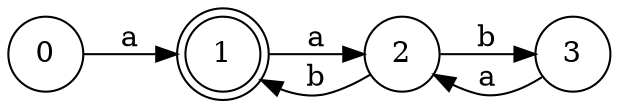 digraph{
    rankdir = LR;
    node [shape=doublecircle]
    1
    node [shape=circle]
    0 -> 1 [label="a"]
    1 -> 2 [label="a"]
    2 -> 3 [label="b"]
    3 -> 2 [label="a"]
    2 -> 1 [label="b"]
}